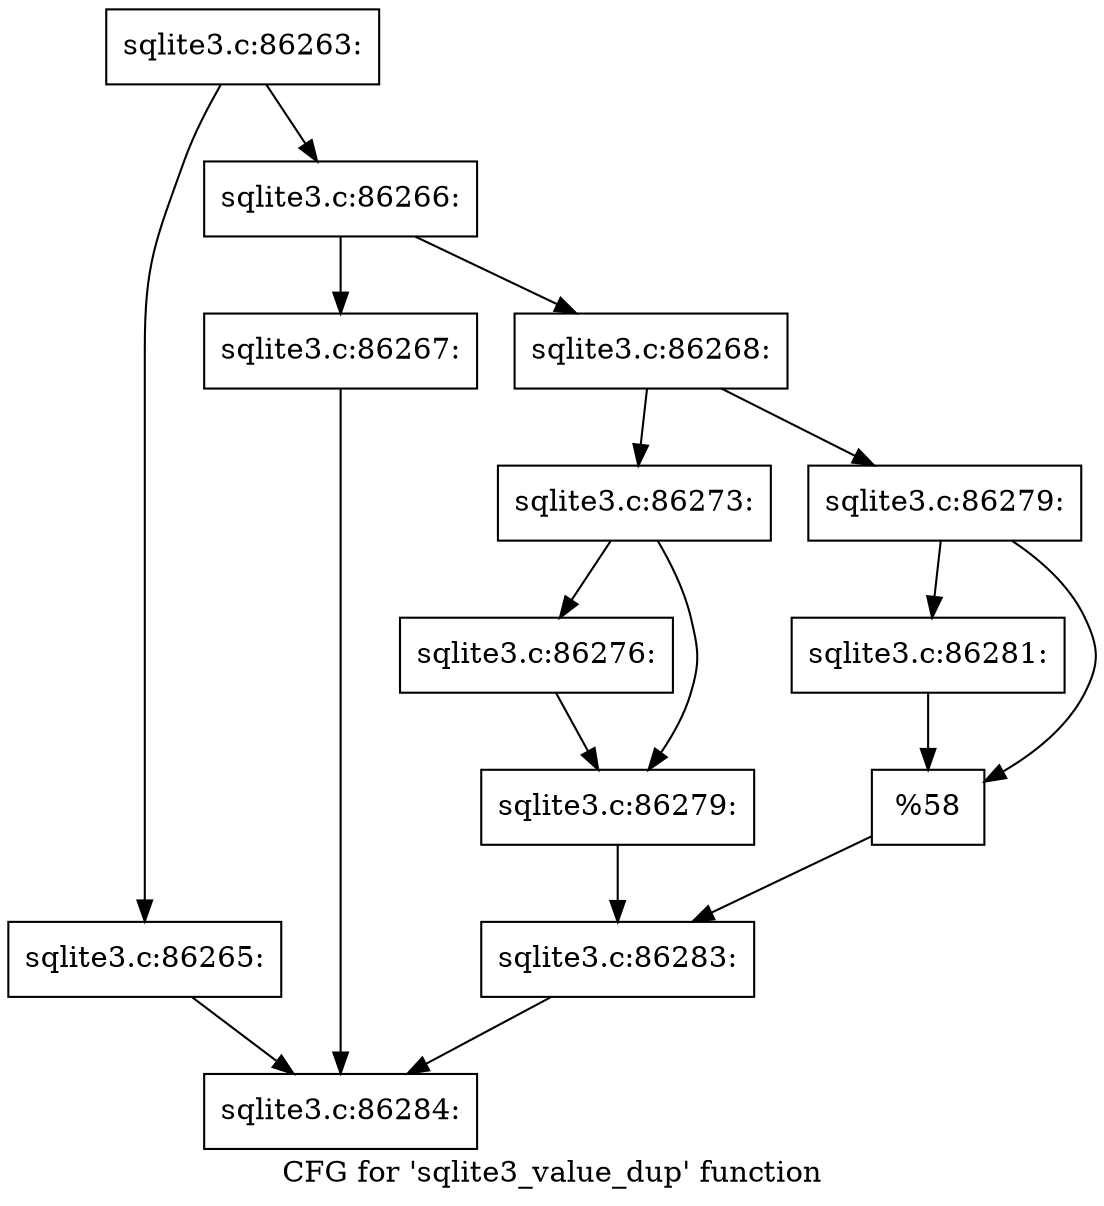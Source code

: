 digraph "CFG for 'sqlite3_value_dup' function" {
	label="CFG for 'sqlite3_value_dup' function";

	Node0x55c0f5c4dc50 [shape=record,label="{sqlite3.c:86263:}"];
	Node0x55c0f5c4dc50 -> Node0x55c0f5c5e8f0;
	Node0x55c0f5c4dc50 -> Node0x55c0f5c5e0c0;
	Node0x55c0f5c5e8f0 [shape=record,label="{sqlite3.c:86265:}"];
	Node0x55c0f5c5e8f0 -> Node0x55c0f5c5e2a0;
	Node0x55c0f5c5e0c0 [shape=record,label="{sqlite3.c:86266:}"];
	Node0x55c0f5c5e0c0 -> Node0x55c0f5c5f6e0;
	Node0x55c0f5c5e0c0 -> Node0x55c0f5c5f730;
	Node0x55c0f5c5f6e0 [shape=record,label="{sqlite3.c:86267:}"];
	Node0x55c0f5c5f6e0 -> Node0x55c0f5c5e2a0;
	Node0x55c0f5c5f730 [shape=record,label="{sqlite3.c:86268:}"];
	Node0x55c0f5c5f730 -> Node0x55c0f5c608b0;
	Node0x55c0f5c5f730 -> Node0x55c0f5c60950;
	Node0x55c0f5c608b0 [shape=record,label="{sqlite3.c:86273:}"];
	Node0x55c0f5c608b0 -> Node0x55c0f5c61a20;
	Node0x55c0f5c608b0 -> Node0x55c0f5c61a70;
	Node0x55c0f5c61a20 [shape=record,label="{sqlite3.c:86276:}"];
	Node0x55c0f5c61a20 -> Node0x55c0f5c61a70;
	Node0x55c0f5c61a70 [shape=record,label="{sqlite3.c:86279:}"];
	Node0x55c0f5c61a70 -> Node0x55c0f5c60900;
	Node0x55c0f5c60950 [shape=record,label="{sqlite3.c:86279:}"];
	Node0x55c0f5c60950 -> Node0x55c0f5445aa0;
	Node0x55c0f5c60950 -> Node0x55c0f54446f0;
	Node0x55c0f5445aa0 [shape=record,label="{sqlite3.c:86281:}"];
	Node0x55c0f5445aa0 -> Node0x55c0f54446f0;
	Node0x55c0f54446f0 [shape=record,label="{%58}"];
	Node0x55c0f54446f0 -> Node0x55c0f5c60900;
	Node0x55c0f5c60900 [shape=record,label="{sqlite3.c:86283:}"];
	Node0x55c0f5c60900 -> Node0x55c0f5c5e2a0;
	Node0x55c0f5c5e2a0 [shape=record,label="{sqlite3.c:86284:}"];
}
